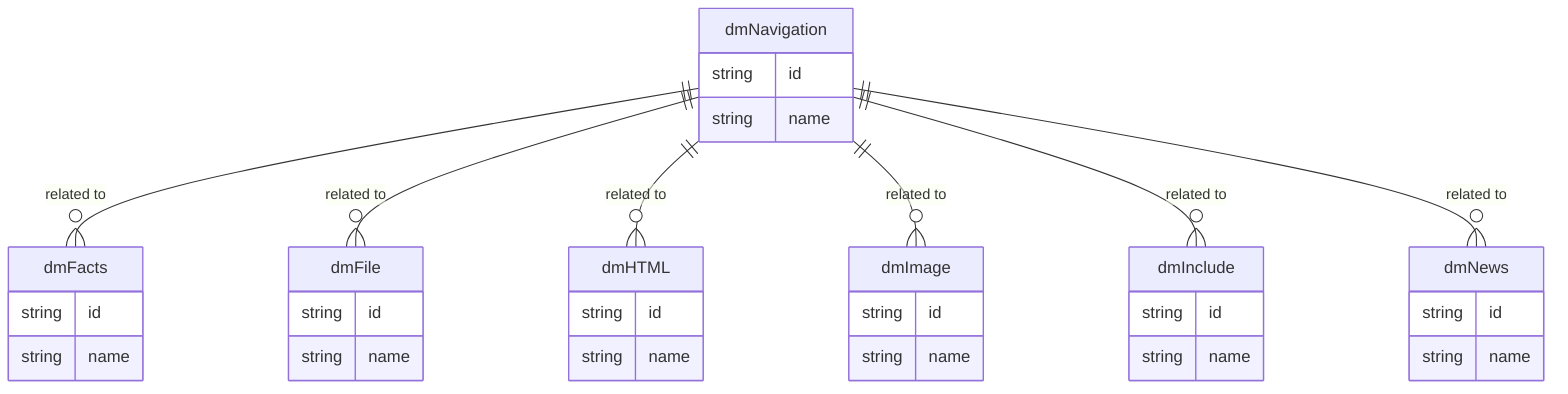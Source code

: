 erDiagram
    dmNavigation {
        string id
        string name
    }
    dmFacts {
        string id
        string name
    }
    dmFile {
        string id
        string name
    }
    dmHTML {
        string id
        string name
    }
    dmImage {
        string id
        string name
    }
    dmInclude {
        string id
        string name
    }
    dmNews {
        string id
        string name
    }

    %% Relationships
    dmNavigation ||--o{ dmFacts : "related to"
    dmNavigation ||--o{ dmFile : "related to"
    dmNavigation ||--o{ dmHTML : "related to"
    dmNavigation ||--o{ dmImage : "related to"
    dmNavigation ||--o{ dmInclude : "related to"
    dmNavigation ||--o{ dmNews : "related to"